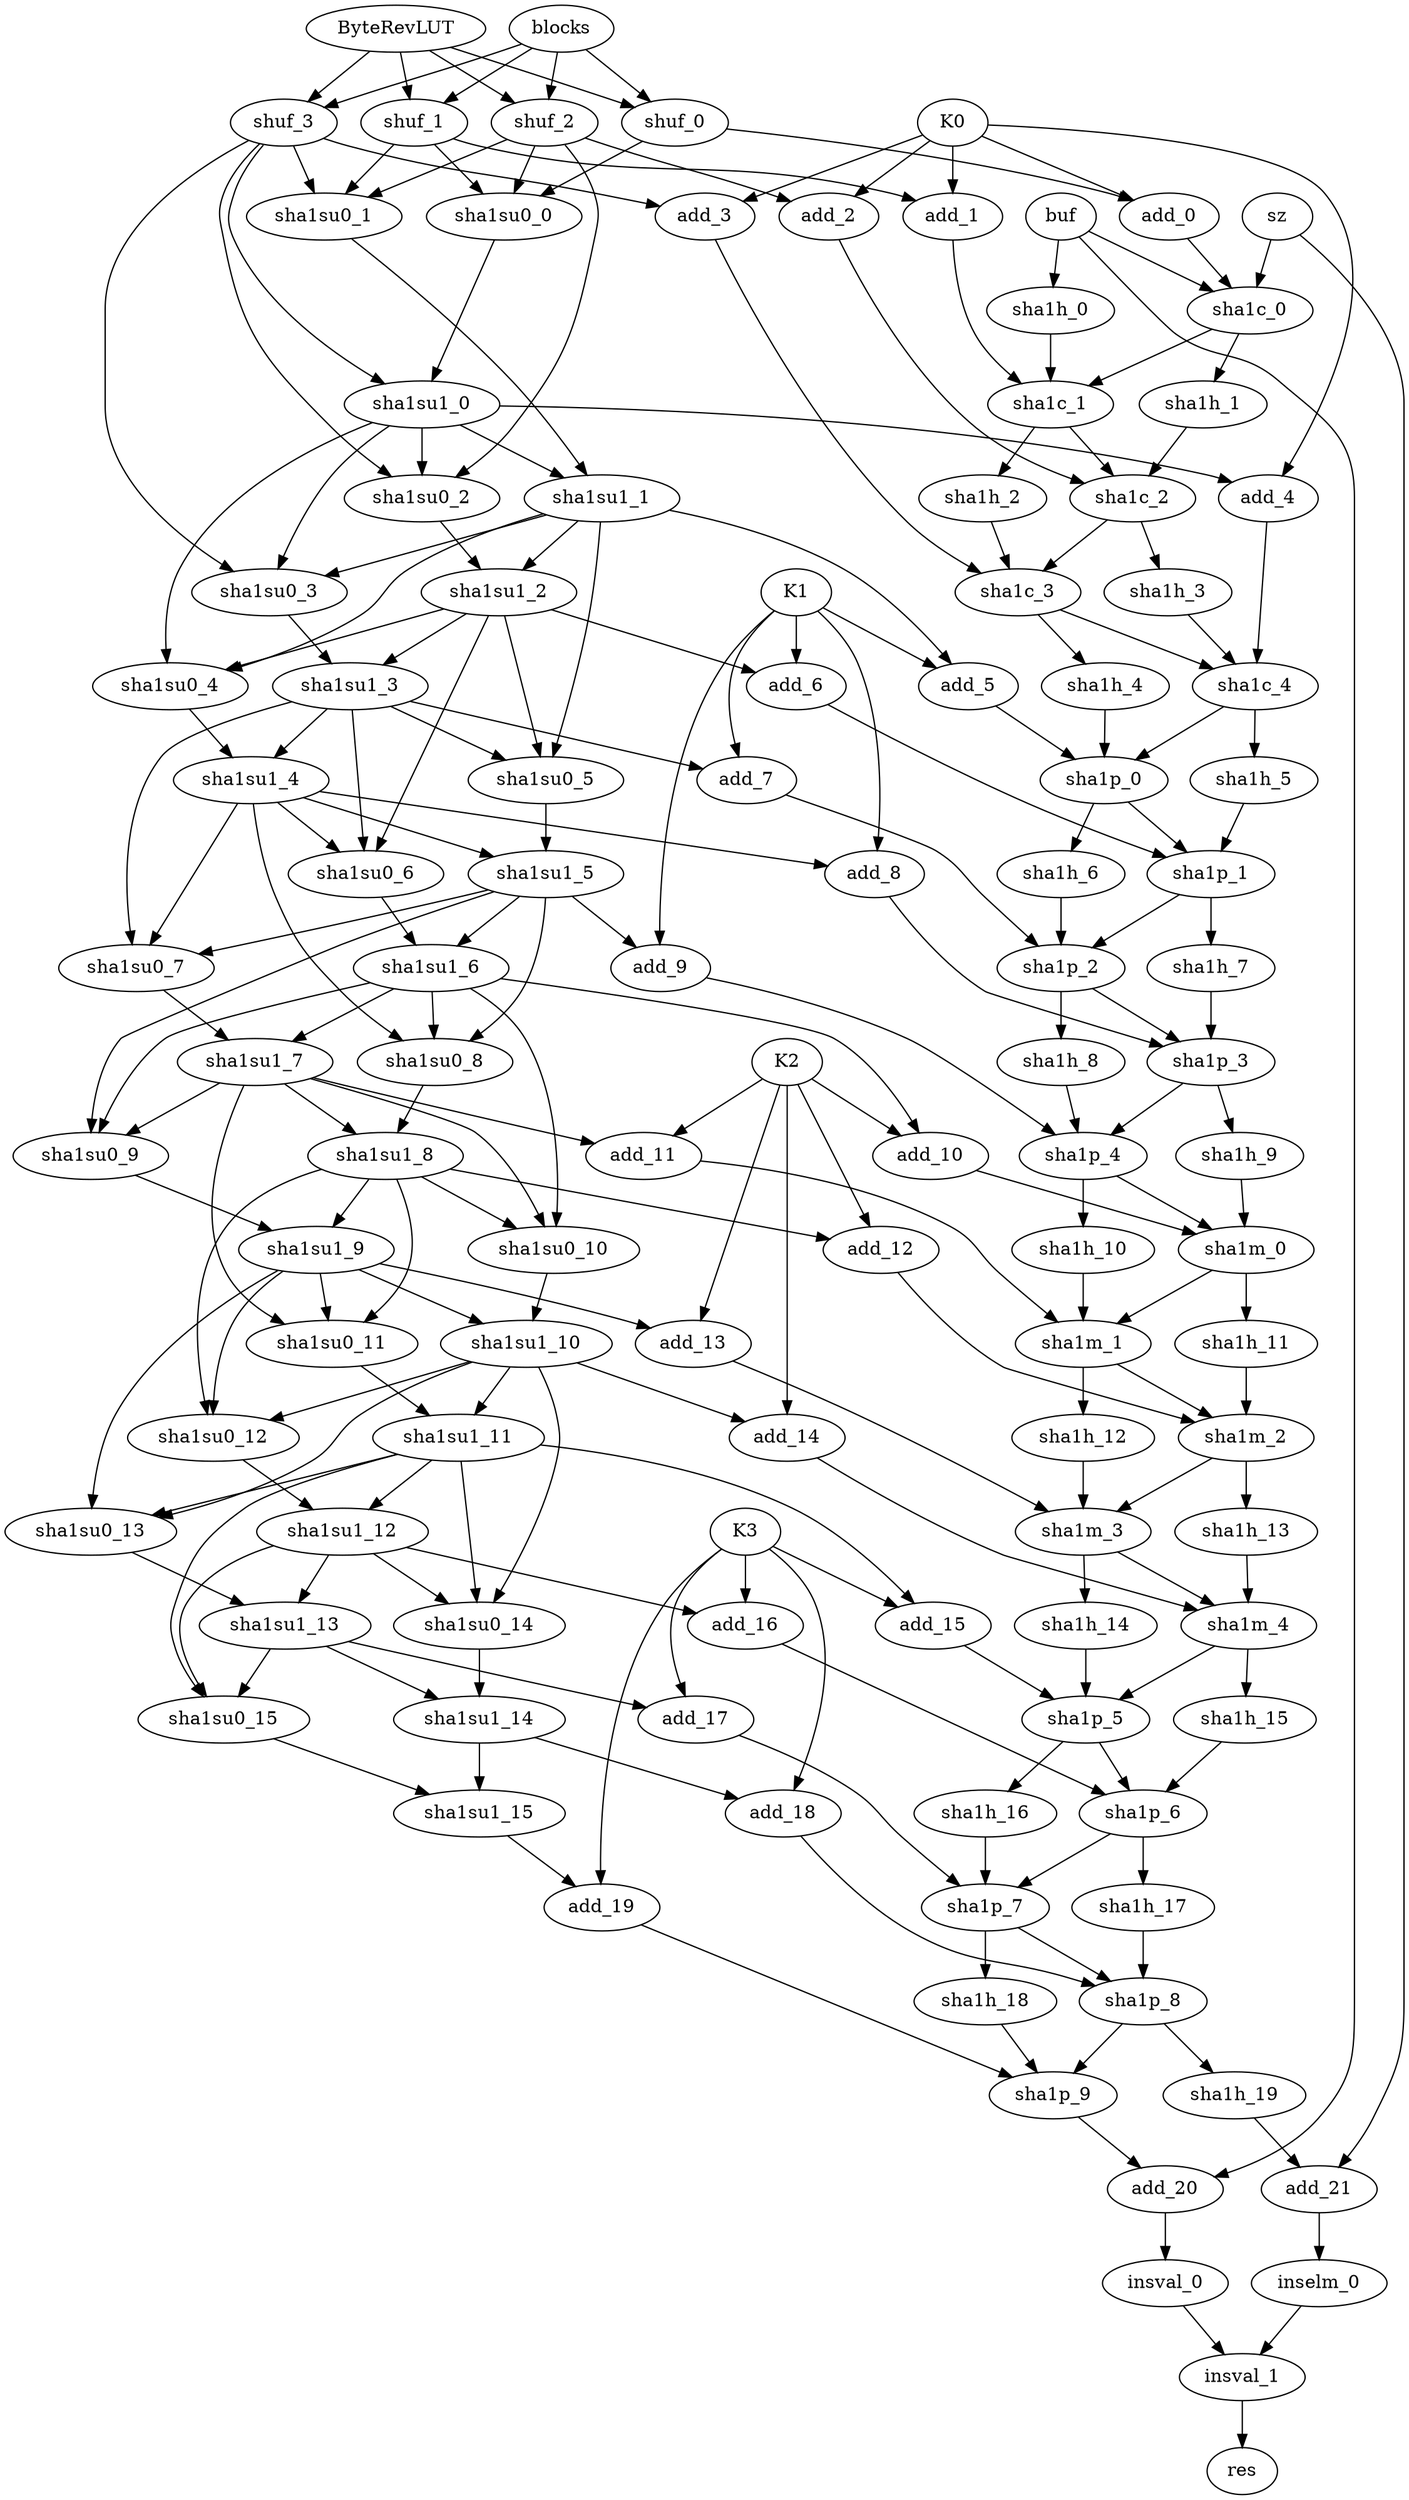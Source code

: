 strict digraph "" {
	blocks -> shuf_0;
	blocks -> shuf_1;
	blocks -> shuf_2;
	blocks -> shuf_3;
	shuf_0 -> add_0;
	shuf_0 -> sha1su0_0;
	ByteRevLUT -> shuf_0;
	ByteRevLUT -> shuf_1;
	ByteRevLUT -> shuf_2;
	ByteRevLUT -> shuf_3;
	shuf_1 -> add_1;
	shuf_1 -> sha1su0_0;
	shuf_1 -> sha1su0_1;
	shuf_2 -> add_2;
	shuf_2 -> sha1su0_0;
	shuf_2 -> sha1su0_1;
	shuf_2 -> sha1su0_2;
	shuf_3 -> add_3;
	shuf_3 -> sha1su1_0;
	shuf_3 -> sha1su0_1;
	shuf_3 -> sha1su0_2;
	shuf_3 -> sha1su0_3;
	add_0 -> sha1c_0;
	K0 -> add_0;
	K0 -> add_1;
	K0 -> add_2;
	K0 -> add_3;
	K0 -> add_4;
	add_1 -> sha1c_1;
	buf -> sha1h_0;
	buf -> sha1c_0;
	buf -> add_20;
	sha1h_0 -> sha1c_1;
	sha1c_0 -> sha1h_1;
	sha1c_0 -> sha1c_1;
	sz -> sha1c_0;
	sz -> add_21;
	add_2 -> sha1c_2;
	sha1su0_0 -> sha1su1_0;
	sha1h_1 -> sha1c_2;
	sha1c_1 -> sha1h_2;
	sha1c_1 -> sha1c_2;
	add_3 -> sha1c_3;
	sha1su1_0 -> add_4;
	sha1su1_0 -> sha1su1_1;
	sha1su1_0 -> sha1su0_2;
	sha1su1_0 -> sha1su0_3;
	sha1su1_0 -> sha1su0_4;
	sha1su0_1 -> sha1su1_1;
	sha1h_2 -> sha1c_3;
	sha1c_2 -> sha1h_3;
	sha1c_2 -> sha1c_3;
	add_4 -> sha1c_4;
	sha1su1_1 -> add_5;
	sha1su1_1 -> sha1su1_2;
	sha1su1_1 -> sha1su0_3;
	sha1su1_1 -> sha1su0_4;
	sha1su1_1 -> sha1su0_5;
	sha1su0_2 -> sha1su1_2;
	sha1h_3 -> sha1c_4;
	sha1c_3 -> sha1h_4;
	sha1c_3 -> sha1c_4;
	add_5 -> sha1p_0;
	K1 -> add_5;
	K1 -> add_6;
	K1 -> add_7;
	K1 -> add_8;
	K1 -> add_9;
	sha1su1_2 -> add_6;
	sha1su1_2 -> sha1su1_3;
	sha1su1_2 -> sha1su0_4;
	sha1su1_2 -> sha1su0_5;
	sha1su1_2 -> sha1su0_6;
	sha1su0_3 -> sha1su1_3;
	sha1h_4 -> sha1p_0;
	sha1c_4 -> sha1h_5;
	sha1c_4 -> sha1p_0;
	add_6 -> sha1p_1;
	sha1su1_3 -> add_7;
	sha1su1_3 -> sha1su1_4;
	sha1su1_3 -> sha1su0_5;
	sha1su1_3 -> sha1su0_6;
	sha1su1_3 -> sha1su0_7;
	sha1su0_4 -> sha1su1_4;
	sha1h_5 -> sha1p_1;
	sha1p_0 -> sha1h_6;
	sha1p_0 -> sha1p_1;
	add_7 -> sha1p_2;
	sha1su1_4 -> add_8;
	sha1su1_4 -> sha1su1_5;
	sha1su1_4 -> sha1su0_6;
	sha1su1_4 -> sha1su0_7;
	sha1su1_4 -> sha1su0_8;
	sha1su0_5 -> sha1su1_5;
	sha1h_6 -> sha1p_2;
	sha1p_1 -> sha1h_7;
	sha1p_1 -> sha1p_2;
	add_8 -> sha1p_3;
	sha1su1_5 -> add_9;
	sha1su1_5 -> sha1su1_6;
	sha1su1_5 -> sha1su0_7;
	sha1su1_5 -> sha1su0_8;
	sha1su1_5 -> sha1su0_9;
	sha1su0_6 -> sha1su1_6;
	sha1h_7 -> sha1p_3;
	sha1p_2 -> sha1h_8;
	sha1p_2 -> sha1p_3;
	add_9 -> sha1p_4;
	sha1su1_6 -> add_10;
	sha1su1_6 -> sha1su1_7;
	sha1su1_6 -> sha1su0_8;
	sha1su1_6 -> sha1su0_9;
	sha1su1_6 -> sha1su0_10;
	sha1su0_7 -> sha1su1_7;
	sha1h_8 -> sha1p_4;
	sha1p_3 -> sha1h_9;
	sha1p_3 -> sha1p_4;
	add_10 -> sha1m_0;
	K2 -> add_10;
	K2 -> add_11;
	K2 -> add_12;
	K2 -> add_13;
	K2 -> add_14;
	sha1su1_7 -> add_11;
	sha1su1_7 -> sha1su1_8;
	sha1su1_7 -> sha1su0_9;
	sha1su1_7 -> sha1su0_10;
	sha1su1_7 -> sha1su0_11;
	sha1su0_8 -> sha1su1_8;
	sha1h_9 -> sha1m_0;
	sha1p_4 -> sha1h_10;
	sha1p_4 -> sha1m_0;
	add_11 -> sha1m_1;
	sha1su1_8 -> add_12;
	sha1su1_8 -> sha1su1_9;
	sha1su1_8 -> sha1su0_10;
	sha1su1_8 -> sha1su0_11;
	sha1su1_8 -> sha1su0_12;
	sha1su0_9 -> sha1su1_9;
	sha1h_10 -> sha1m_1;
	sha1m_0 -> sha1h_11;
	sha1m_0 -> sha1m_1;
	add_12 -> sha1m_2;
	sha1su1_9 -> add_13;
	sha1su1_9 -> sha1su1_10;
	sha1su1_9 -> sha1su0_11;
	sha1su1_9 -> sha1su0_12;
	sha1su1_9 -> sha1su0_13;
	sha1su0_10 -> sha1su1_10;
	sha1h_11 -> sha1m_2;
	sha1m_1 -> sha1h_12;
	sha1m_1 -> sha1m_2;
	add_13 -> sha1m_3;
	sha1su1_10 -> add_14;
	sha1su1_10 -> sha1su1_11;
	sha1su1_10 -> sha1su0_12;
	sha1su1_10 -> sha1su0_13;
	sha1su1_10 -> sha1su0_14;
	sha1su0_11 -> sha1su1_11;
	sha1h_12 -> sha1m_3;
	sha1m_2 -> sha1h_13;
	sha1m_2 -> sha1m_3;
	add_14 -> sha1m_4;
	sha1su1_11 -> add_15;
	sha1su1_11 -> sha1su1_12;
	sha1su1_11 -> sha1su0_13;
	sha1su1_11 -> sha1su0_14;
	sha1su1_11 -> sha1su0_15;
	sha1su0_12 -> sha1su1_12;
	sha1h_13 -> sha1m_4;
	sha1m_3 -> sha1h_14;
	sha1m_3 -> sha1m_4;
	add_15 -> sha1p_5;
	K3 -> add_15;
	K3 -> add_16;
	K3 -> add_17;
	K3 -> add_18;
	K3 -> add_19;
	sha1su1_12 -> add_16;
	sha1su1_12 -> sha1su1_13;
	sha1su1_12 -> sha1su0_14;
	sha1su1_12 -> sha1su0_15;
	sha1su0_13 -> sha1su1_13;
	sha1h_14 -> sha1p_5;
	sha1m_4 -> sha1h_15;
	sha1m_4 -> sha1p_5;
	add_16 -> sha1p_6;
	sha1su1_13 -> add_17;
	sha1su1_13 -> sha1su1_14;
	sha1su1_13 -> sha1su0_15;
	sha1su0_14 -> sha1su1_14;
	sha1h_15 -> sha1p_6;
	sha1p_5 -> sha1h_16;
	sha1p_5 -> sha1p_6;
	add_17 -> sha1p_7;
	sha1su1_14 -> add_18;
	sha1su1_14 -> sha1su1_15;
	sha1su0_15 -> sha1su1_15;
	sha1h_16 -> sha1p_7;
	sha1p_6 -> sha1h_17;
	sha1p_6 -> sha1p_7;
	add_18 -> sha1p_8;
	sha1su1_15 -> add_19;
	sha1h_17 -> sha1p_8;
	sha1p_7 -> sha1h_18;
	sha1p_7 -> sha1p_8;
	add_19 -> sha1p_9;
	sha1h_18 -> sha1p_9;
	sha1p_8 -> sha1h_19;
	sha1p_8 -> sha1p_9;
	sha1h_19 -> add_21;
	sha1p_9 -> add_20;
	add_20 -> insval_0;
	add_21 -> inselm_0;
	inselm_0 -> insval_1;
	insval_0 -> insval_1;
	insval_1 -> res;
}
